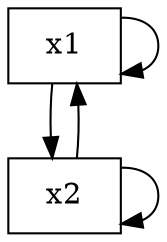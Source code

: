 digraph test {
node1 -> node1;
node1 -> node2;
node1 [label="x1", shape="box"];
node2 -> node1;
node2 -> node2;
node2 [label="x2", shape="box"];
}
